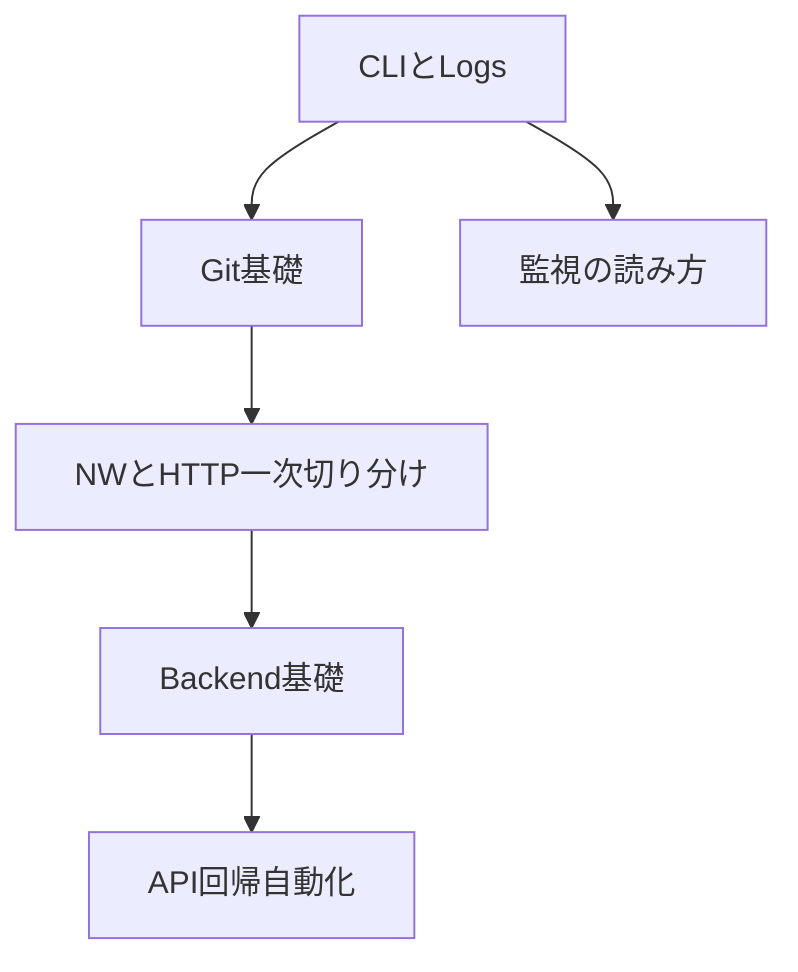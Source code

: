 graph TD
  A2[CLIとLogs] --> A3[Git基礎]
  A3 --> A4[NWとHTTP一次切り分け]
  A4 --> D3[Backend基礎]
  D3 --> Q3[API回帰自動化]
  A2 --> O2[監視の読み方]